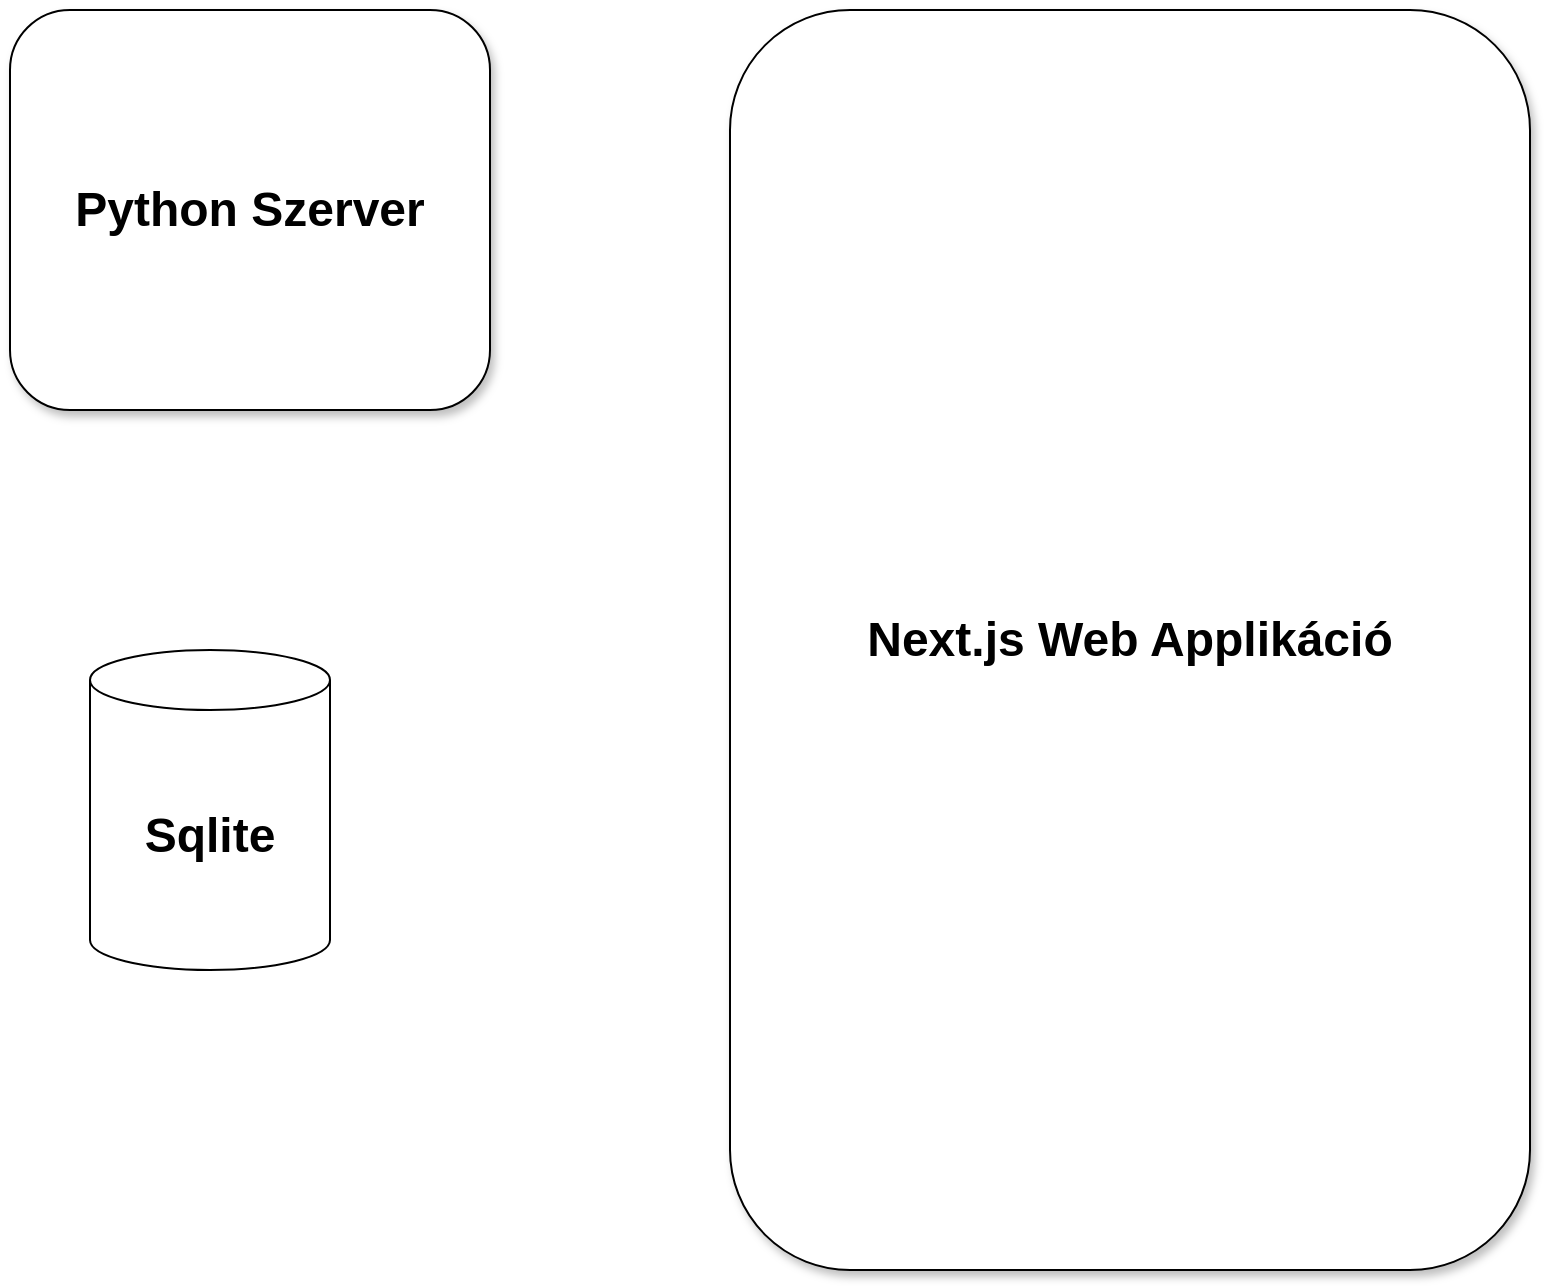 <mxfile version="21.2.9" type="github">
  <diagram name="1 oldal" id="VYu41FljyXw0WLE9OvVC">
    <mxGraphModel dx="1393" dy="758" grid="1" gridSize="10" guides="1" tooltips="1" connect="1" arrows="1" fold="1" page="1" pageScale="1" pageWidth="827" pageHeight="700" math="0" shadow="0">
      <root>
        <mxCell id="0" />
        <mxCell id="1" parent="0" />
        <mxCell id="PfGuzQunGMzcVHf2y_Xq-1" value="&lt;b style=&quot;border-color: var(--border-color); font-size: 24px;&quot;&gt;Python Szerver&lt;/b&gt;" style="rounded=1;whiteSpace=wrap;html=1;shadow=1;" vertex="1" parent="1">
          <mxGeometry x="40" y="40" width="240" height="200" as="geometry" />
        </mxCell>
        <mxCell id="PfGuzQunGMzcVHf2y_Xq-2" value="&lt;font style=&quot;font-size: 24px;&quot;&gt;&lt;b&gt;Next.js Web Applikáció&lt;/b&gt;&lt;/font&gt;" style="rounded=1;whiteSpace=wrap;html=1;glass=0;shadow=1;" vertex="1" parent="1">
          <mxGeometry x="400" y="40" width="400" height="630" as="geometry" />
        </mxCell>
        <mxCell id="PfGuzQunGMzcVHf2y_Xq-3" value="&lt;span style=&quot;font-size: 24px;&quot;&gt;&lt;b&gt;Sqlite&lt;/b&gt;&lt;/span&gt;" style="shape=cylinder3;whiteSpace=wrap;html=1;boundedLbl=1;backgroundOutline=1;size=15;" vertex="1" parent="1">
          <mxGeometry x="80" y="360" width="120" height="160" as="geometry" />
        </mxCell>
      </root>
    </mxGraphModel>
  </diagram>
</mxfile>
